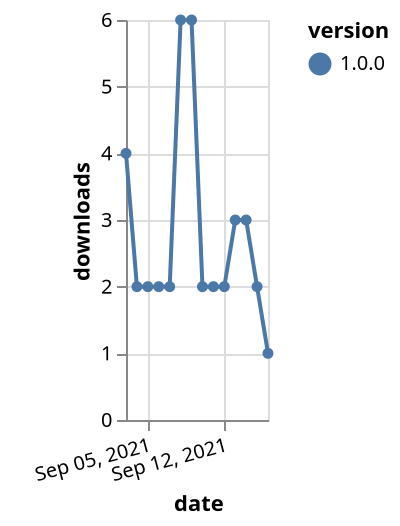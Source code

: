 {"$schema": "https://vega.github.io/schema/vega-lite/v5.json", "description": "A simple bar chart with embedded data.", "data": {"values": [{"date": "2021-09-03", "total": 2901, "delta": 4, "version": "1.0.0"}, {"date": "2021-09-04", "total": 2903, "delta": 2, "version": "1.0.0"}, {"date": "2021-09-05", "total": 2905, "delta": 2, "version": "1.0.0"}, {"date": "2021-09-06", "total": 2907, "delta": 2, "version": "1.0.0"}, {"date": "2021-09-07", "total": 2909, "delta": 2, "version": "1.0.0"}, {"date": "2021-09-08", "total": 2915, "delta": 6, "version": "1.0.0"}, {"date": "2021-09-09", "total": 2921, "delta": 6, "version": "1.0.0"}, {"date": "2021-09-10", "total": 2923, "delta": 2, "version": "1.0.0"}, {"date": "2021-09-11", "total": 2925, "delta": 2, "version": "1.0.0"}, {"date": "2021-09-12", "total": 2927, "delta": 2, "version": "1.0.0"}, {"date": "2021-09-13", "total": 2930, "delta": 3, "version": "1.0.0"}, {"date": "2021-09-14", "total": 2933, "delta": 3, "version": "1.0.0"}, {"date": "2021-09-15", "total": 2935, "delta": 2, "version": "1.0.0"}, {"date": "2021-09-16", "total": 2936, "delta": 1, "version": "1.0.0"}]}, "width": "container", "mark": {"type": "line", "point": {"filled": true}}, "encoding": {"x": {"field": "date", "type": "temporal", "timeUnit": "yearmonthdate", "title": "date", "axis": {"labelAngle": -15}}, "y": {"field": "delta", "type": "quantitative", "title": "downloads"}, "color": {"field": "version", "type": "nominal"}, "tooltip": {"field": "delta"}}}